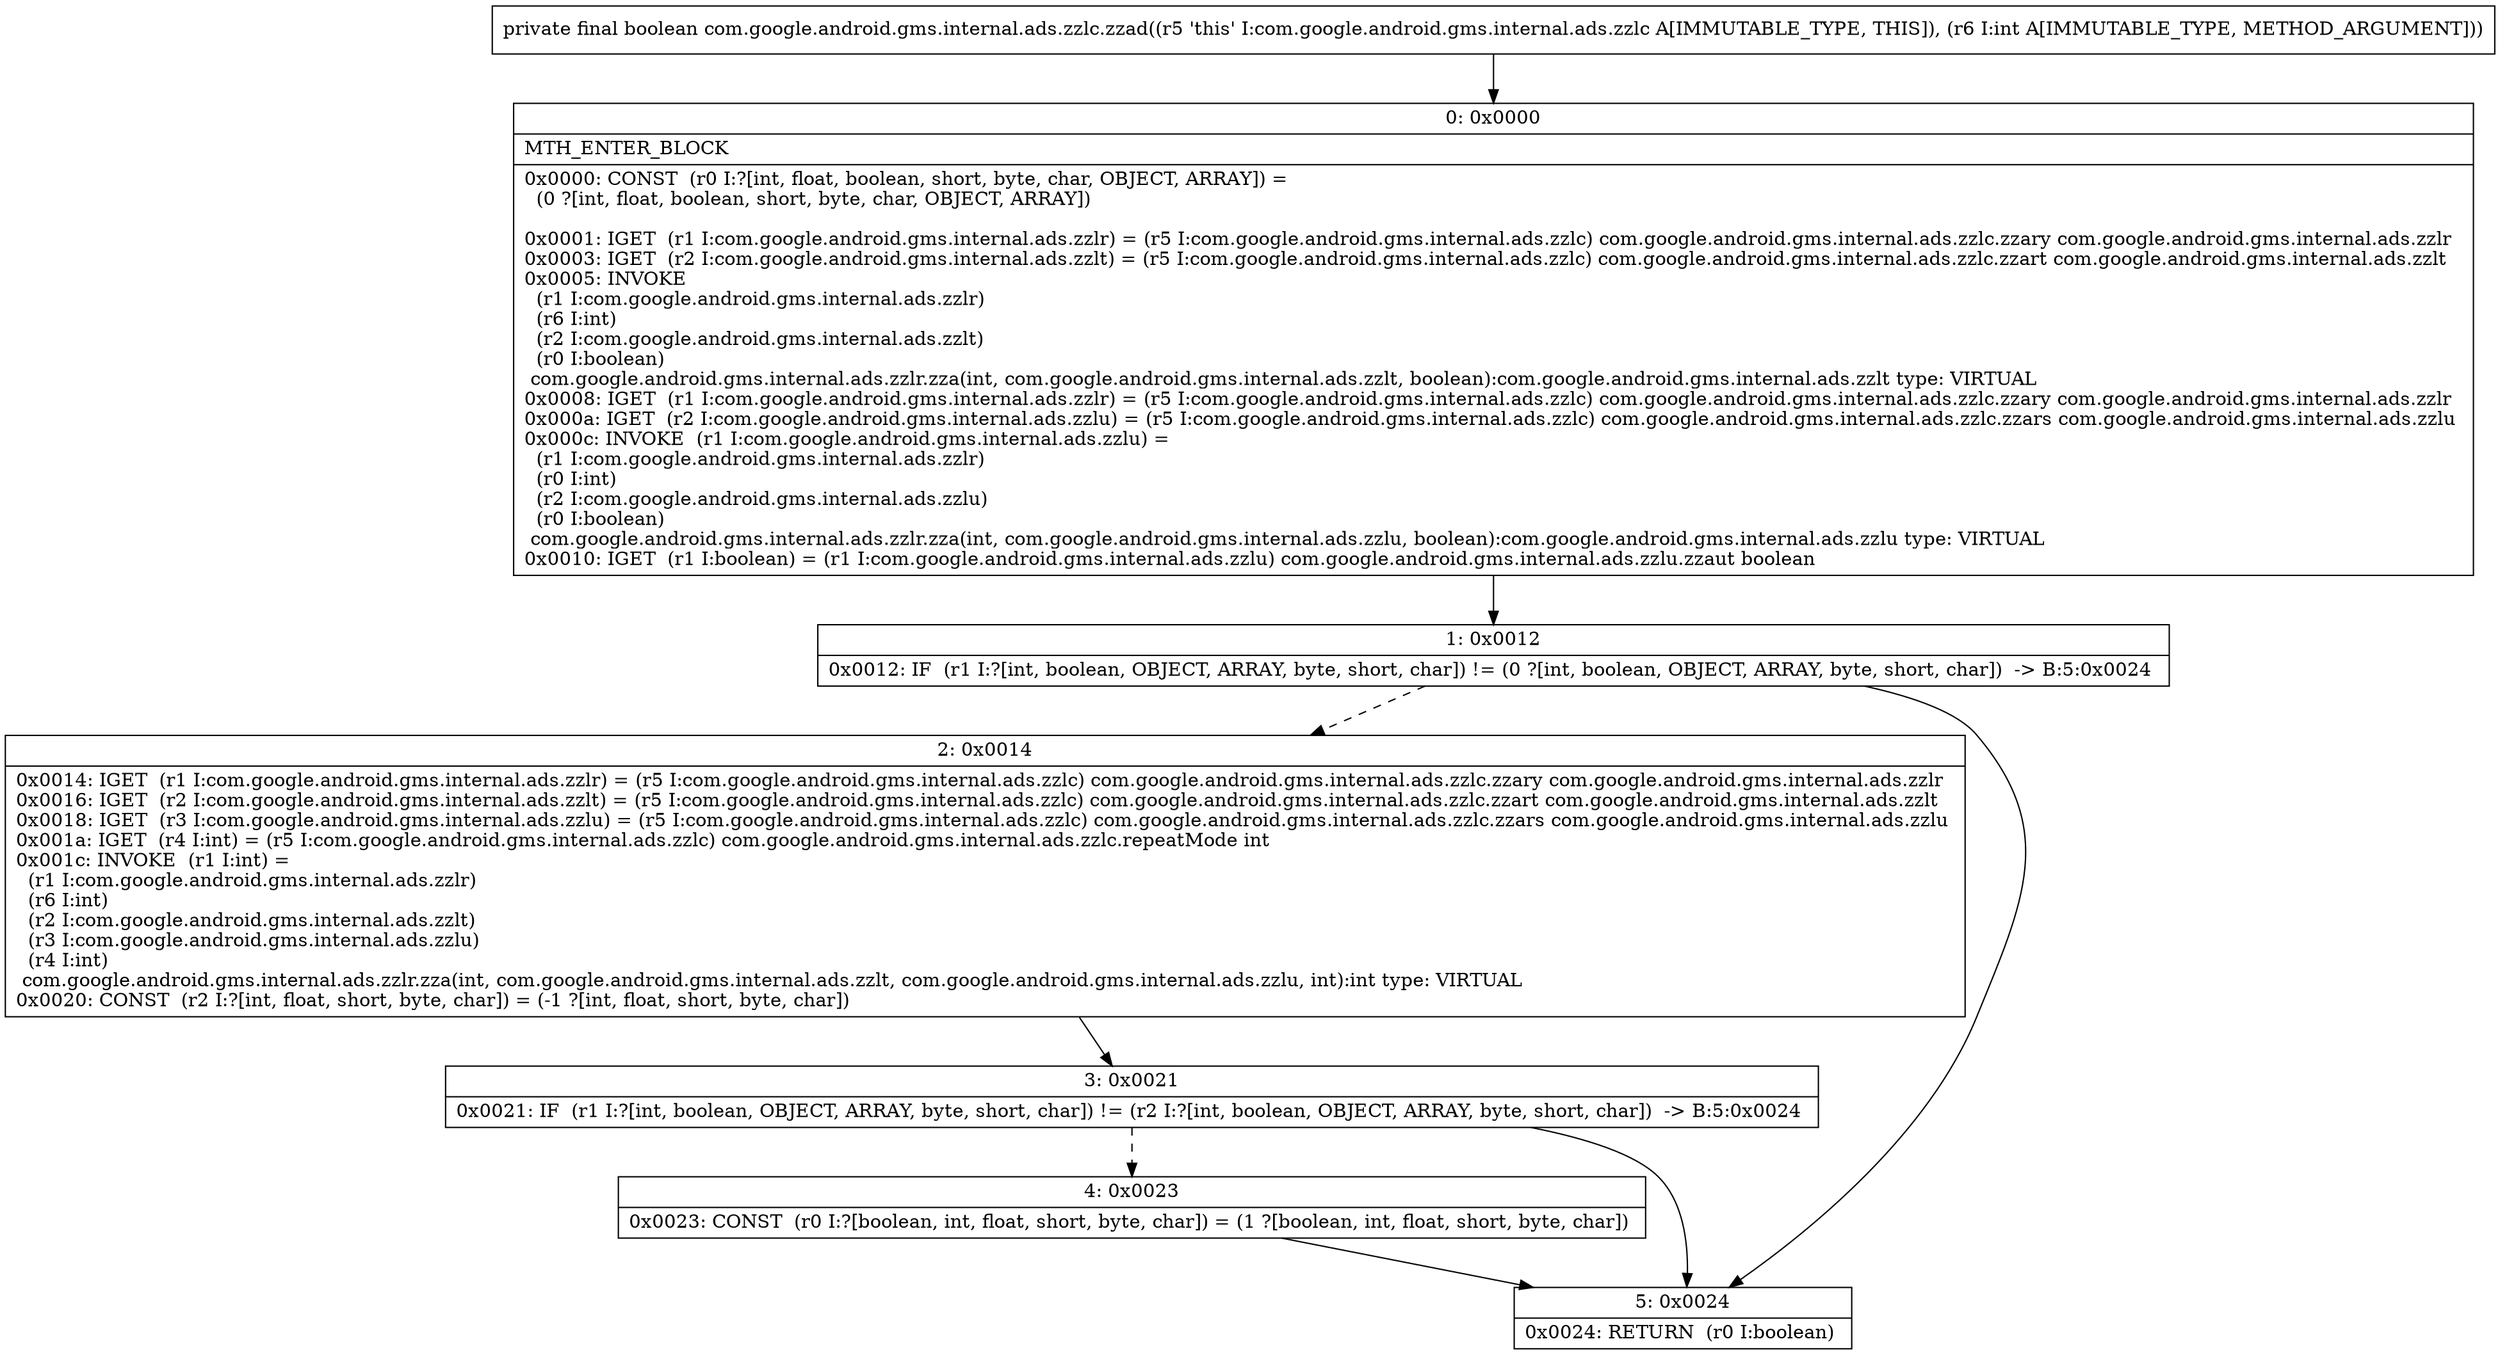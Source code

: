 digraph "CFG forcom.google.android.gms.internal.ads.zzlc.zzad(I)Z" {
Node_0 [shape=record,label="{0\:\ 0x0000|MTH_ENTER_BLOCK\l|0x0000: CONST  (r0 I:?[int, float, boolean, short, byte, char, OBJECT, ARRAY]) = \l  (0 ?[int, float, boolean, short, byte, char, OBJECT, ARRAY])\l \l0x0001: IGET  (r1 I:com.google.android.gms.internal.ads.zzlr) = (r5 I:com.google.android.gms.internal.ads.zzlc) com.google.android.gms.internal.ads.zzlc.zzary com.google.android.gms.internal.ads.zzlr \l0x0003: IGET  (r2 I:com.google.android.gms.internal.ads.zzlt) = (r5 I:com.google.android.gms.internal.ads.zzlc) com.google.android.gms.internal.ads.zzlc.zzart com.google.android.gms.internal.ads.zzlt \l0x0005: INVOKE  \l  (r1 I:com.google.android.gms.internal.ads.zzlr)\l  (r6 I:int)\l  (r2 I:com.google.android.gms.internal.ads.zzlt)\l  (r0 I:boolean)\l com.google.android.gms.internal.ads.zzlr.zza(int, com.google.android.gms.internal.ads.zzlt, boolean):com.google.android.gms.internal.ads.zzlt type: VIRTUAL \l0x0008: IGET  (r1 I:com.google.android.gms.internal.ads.zzlr) = (r5 I:com.google.android.gms.internal.ads.zzlc) com.google.android.gms.internal.ads.zzlc.zzary com.google.android.gms.internal.ads.zzlr \l0x000a: IGET  (r2 I:com.google.android.gms.internal.ads.zzlu) = (r5 I:com.google.android.gms.internal.ads.zzlc) com.google.android.gms.internal.ads.zzlc.zzars com.google.android.gms.internal.ads.zzlu \l0x000c: INVOKE  (r1 I:com.google.android.gms.internal.ads.zzlu) = \l  (r1 I:com.google.android.gms.internal.ads.zzlr)\l  (r0 I:int)\l  (r2 I:com.google.android.gms.internal.ads.zzlu)\l  (r0 I:boolean)\l com.google.android.gms.internal.ads.zzlr.zza(int, com.google.android.gms.internal.ads.zzlu, boolean):com.google.android.gms.internal.ads.zzlu type: VIRTUAL \l0x0010: IGET  (r1 I:boolean) = (r1 I:com.google.android.gms.internal.ads.zzlu) com.google.android.gms.internal.ads.zzlu.zzaut boolean \l}"];
Node_1 [shape=record,label="{1\:\ 0x0012|0x0012: IF  (r1 I:?[int, boolean, OBJECT, ARRAY, byte, short, char]) != (0 ?[int, boolean, OBJECT, ARRAY, byte, short, char])  \-\> B:5:0x0024 \l}"];
Node_2 [shape=record,label="{2\:\ 0x0014|0x0014: IGET  (r1 I:com.google.android.gms.internal.ads.zzlr) = (r5 I:com.google.android.gms.internal.ads.zzlc) com.google.android.gms.internal.ads.zzlc.zzary com.google.android.gms.internal.ads.zzlr \l0x0016: IGET  (r2 I:com.google.android.gms.internal.ads.zzlt) = (r5 I:com.google.android.gms.internal.ads.zzlc) com.google.android.gms.internal.ads.zzlc.zzart com.google.android.gms.internal.ads.zzlt \l0x0018: IGET  (r3 I:com.google.android.gms.internal.ads.zzlu) = (r5 I:com.google.android.gms.internal.ads.zzlc) com.google.android.gms.internal.ads.zzlc.zzars com.google.android.gms.internal.ads.zzlu \l0x001a: IGET  (r4 I:int) = (r5 I:com.google.android.gms.internal.ads.zzlc) com.google.android.gms.internal.ads.zzlc.repeatMode int \l0x001c: INVOKE  (r1 I:int) = \l  (r1 I:com.google.android.gms.internal.ads.zzlr)\l  (r6 I:int)\l  (r2 I:com.google.android.gms.internal.ads.zzlt)\l  (r3 I:com.google.android.gms.internal.ads.zzlu)\l  (r4 I:int)\l com.google.android.gms.internal.ads.zzlr.zza(int, com.google.android.gms.internal.ads.zzlt, com.google.android.gms.internal.ads.zzlu, int):int type: VIRTUAL \l0x0020: CONST  (r2 I:?[int, float, short, byte, char]) = (\-1 ?[int, float, short, byte, char]) \l}"];
Node_3 [shape=record,label="{3\:\ 0x0021|0x0021: IF  (r1 I:?[int, boolean, OBJECT, ARRAY, byte, short, char]) != (r2 I:?[int, boolean, OBJECT, ARRAY, byte, short, char])  \-\> B:5:0x0024 \l}"];
Node_4 [shape=record,label="{4\:\ 0x0023|0x0023: CONST  (r0 I:?[boolean, int, float, short, byte, char]) = (1 ?[boolean, int, float, short, byte, char]) \l}"];
Node_5 [shape=record,label="{5\:\ 0x0024|0x0024: RETURN  (r0 I:boolean) \l}"];
MethodNode[shape=record,label="{private final boolean com.google.android.gms.internal.ads.zzlc.zzad((r5 'this' I:com.google.android.gms.internal.ads.zzlc A[IMMUTABLE_TYPE, THIS]), (r6 I:int A[IMMUTABLE_TYPE, METHOD_ARGUMENT])) }"];
MethodNode -> Node_0;
Node_0 -> Node_1;
Node_1 -> Node_2[style=dashed];
Node_1 -> Node_5;
Node_2 -> Node_3;
Node_3 -> Node_4[style=dashed];
Node_3 -> Node_5;
Node_4 -> Node_5;
}

